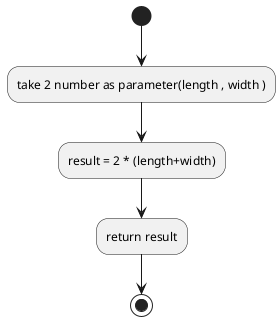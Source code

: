 @startuml
(*) --> take 2 number as parameter(length , width )
--> result = 2 * (length+width)
--> return result
--> (*)

@enduml